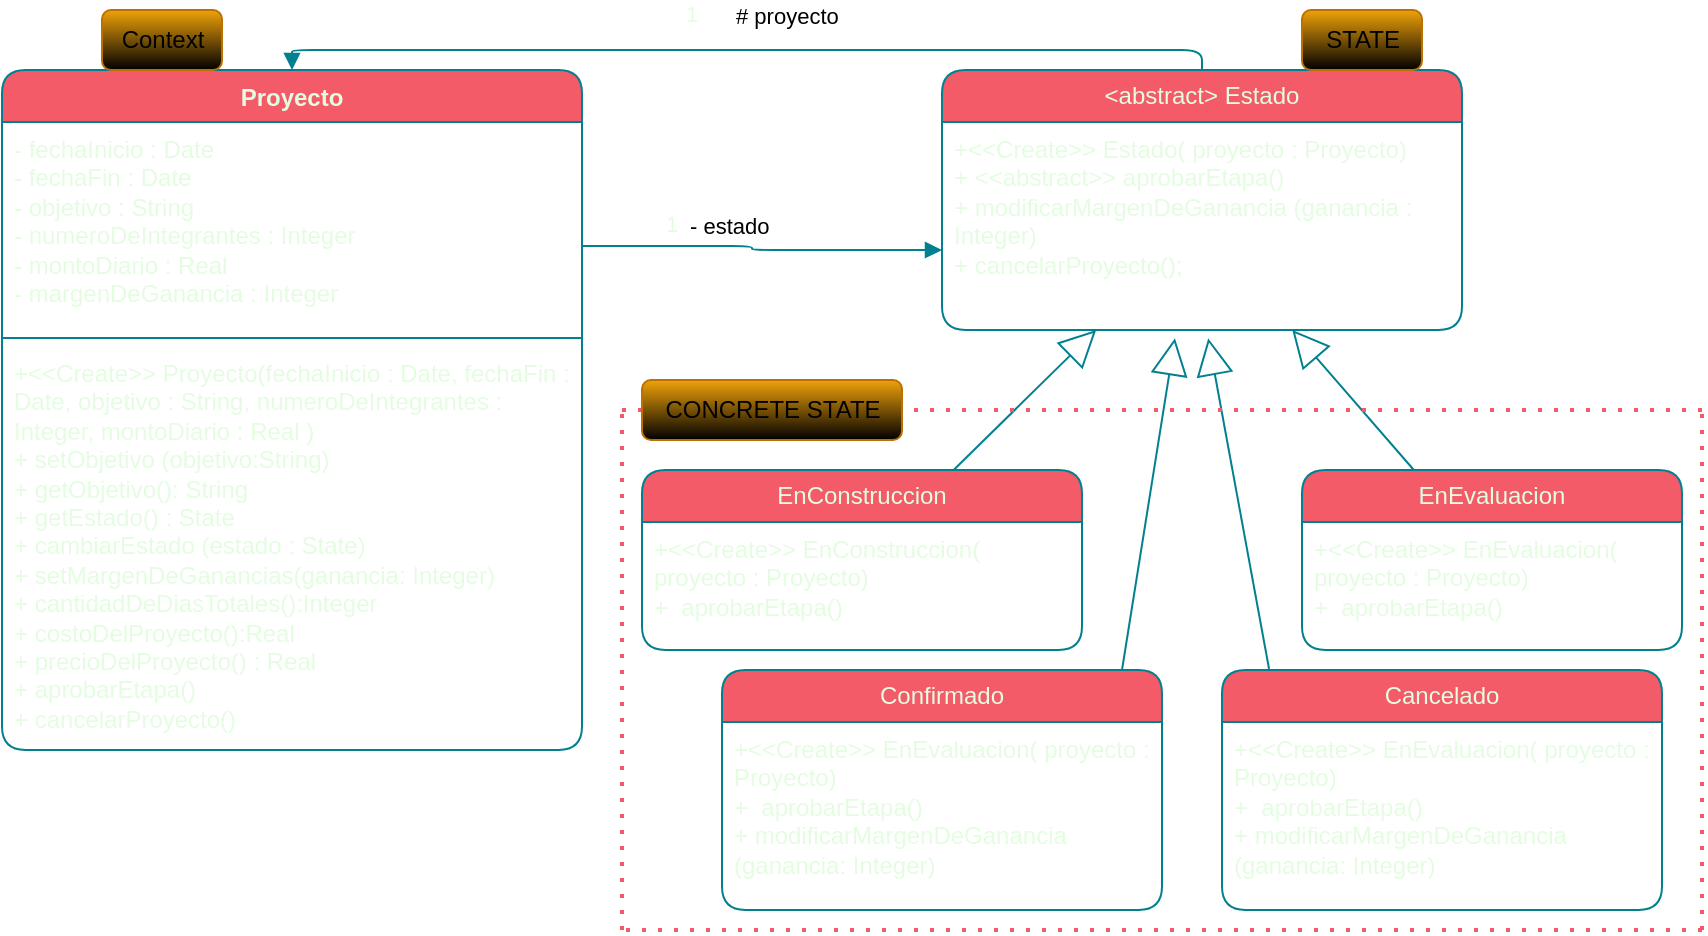 <mxfile version="24.0.4" type="device">
  <diagram name="Página-1" id="rnQ-FR-HW7EkudksvXDS">
    <mxGraphModel dx="1489" dy="478" grid="1" gridSize="10" guides="1" tooltips="1" connect="1" arrows="1" fold="1" page="1" pageScale="1" pageWidth="827" pageHeight="1169" math="0" shadow="0">
      <root>
        <mxCell id="0" />
        <mxCell id="1" parent="0" />
        <mxCell id="elaqadn__Zsb7Rm-6npa-1" value="Proyecto" style="swimlane;fontStyle=1;align=center;verticalAlign=top;childLayout=stackLayout;horizontal=1;startSize=26;horizontalStack=0;resizeParent=1;resizeParentMax=0;resizeLast=0;collapsible=1;marginBottom=0;whiteSpace=wrap;html=1;fillColor=#F45B69;fontColor=#E4FDE1;strokeColor=#028090;rounded=1;labelBackgroundColor=none;swimlaneFillColor=default;" parent="1" vertex="1">
          <mxGeometry x="-10" y="150" width="290" height="340" as="geometry" />
        </mxCell>
        <mxCell id="elaqadn__Zsb7Rm-6npa-2" value="&lt;div&gt;&lt;span style=&quot;background-color: initial;&quot;&gt;- fechaInicio : Date&lt;/span&gt;&lt;br&gt;&lt;/div&gt;&lt;div&gt;- fechaFin : Date&lt;/div&gt;&lt;div&gt;- objetivo : String&lt;/div&gt;&lt;div&gt;- numeroDeIntegrantes : Integer&lt;/div&gt;&lt;div&gt;- montoDiario&amp;nbsp;&lt;span style=&quot;background-color: initial;&quot;&gt;: Real&lt;/span&gt;&lt;div style=&quot;background-color:#2f2f2f;padding:0px 0px 0px 2px;&quot;&gt;&lt;div style=&quot;color: rgb(170, 170, 170); font-family: Consolas; font-size: 10pt; white-space: pre;&quot;&gt;&lt;p style=&quot;background-color:#373737;margin:0;&quot;&gt;&lt;span style=&quot;color:#d9e8f7;&quot;&gt;&lt;/span&gt;&lt;/p&gt;&lt;/div&gt;&lt;/div&gt;&lt;/div&gt;&lt;div&gt;- margenDeGanancia : Integer&lt;/div&gt;" style="text;strokeColor=none;fillColor=none;align=left;verticalAlign=top;spacingLeft=4;spacingRight=4;overflow=hidden;rotatable=0;points=[[0,0.5],[1,0.5]];portConstraint=eastwest;whiteSpace=wrap;html=1;rounded=1;labelBackgroundColor=none;fontColor=#E4FDE1;" parent="elaqadn__Zsb7Rm-6npa-1" vertex="1">
          <mxGeometry y="26" width="290" height="104" as="geometry" />
        </mxCell>
        <mxCell id="elaqadn__Zsb7Rm-6npa-3" value="" style="line;strokeWidth=1;fillColor=none;align=left;verticalAlign=middle;spacingTop=-1;spacingLeft=3;spacingRight=3;rotatable=0;labelPosition=right;points=[];portConstraint=eastwest;strokeColor=#028090;rounded=1;labelBackgroundColor=none;fontColor=#E4FDE1;" parent="elaqadn__Zsb7Rm-6npa-1" vertex="1">
          <mxGeometry y="130" width="290" height="8" as="geometry" />
        </mxCell>
        <mxCell id="elaqadn__Zsb7Rm-6npa-4" value="+&amp;lt;&amp;lt;Create&amp;gt;&amp;gt; Proyecto(&lt;span style=&quot;background-color: initial;&quot;&gt;fechaInicio : Date,&amp;nbsp;&lt;/span&gt;&lt;span style=&quot;background-color: initial;&quot;&gt;fechaFin : Date,&amp;nbsp;&lt;/span&gt;&lt;span style=&quot;background-color: initial;&quot;&gt;objetivo : String,&lt;/span&gt;&lt;span style=&quot;background-color: initial;&quot;&gt;&amp;nbsp;numeroDeIntegrantes : Integer,&lt;/span&gt;&lt;span style=&quot;background-color: initial;&quot;&gt;&amp;nbsp;montoDiario&amp;nbsp;&lt;/span&gt;&lt;span style=&quot;background-color: initial;&quot;&gt;: Real&amp;nbsp;&lt;/span&gt;)&lt;div&gt;+ setObjetivo (objetivo:String)&lt;/div&gt;&lt;div&gt;&lt;span style=&quot;background-color: initial;&quot;&gt;+ getObjetivo(): String&lt;/span&gt;&lt;br&gt;&lt;/div&gt;&lt;div&gt;&lt;span style=&quot;background-color: initial;&quot;&gt;+ getEstado() : State&lt;/span&gt;&lt;br&gt;&lt;/div&gt;&lt;div&gt;&lt;span style=&quot;background-color: initial;&quot;&gt;+ cambiarEstado (estado : State)&lt;/span&gt;&lt;br&gt;&lt;/div&gt;&lt;div&gt;&lt;span style=&quot;background-color: initial;&quot;&gt;+ setMargenDeGanancias(ganancia: Integer) &lt;/span&gt;&lt;span style=&quot;background-color: initial;&quot;&gt;+&amp;nbsp;&lt;/span&gt;&lt;span style=&quot;background-color: initial;&quot;&gt;cantidadDeDiasTotales():Integer&lt;/span&gt;&lt;/div&gt;&lt;div&gt;&lt;span style=&quot;background-color: initial;&quot;&gt;+ costoDelProyecto&lt;/span&gt;&lt;span style=&quot;background-color: initial;&quot;&gt;():Real&lt;/span&gt;&lt;br&gt;&lt;/div&gt;&lt;div&gt;+ precioDelProyecto() : Real&lt;br&gt;&lt;/div&gt;&lt;div&gt;&lt;span style=&quot;background-color: initial;&quot;&gt;+ aprobarEtapa()&amp;nbsp;&lt;/span&gt;&lt;/div&gt;&lt;div&gt;+ cancelarProyecto()&lt;/div&gt;&lt;div style=&quot;background-color:#2f2f2f;padding:0px 0px 0px 2px;&quot;&gt;&lt;div style=&quot;color: rgb(170, 170, 170); font-family: Consolas; font-size: 10pt; white-space: pre;&quot;&gt;&lt;p style=&quot;background-color:#373737;margin:0;&quot;&gt;&lt;span style=&quot;color:#d9e8f7;&quot;&gt;&lt;/span&gt;&lt;/p&gt;&lt;/div&gt;&lt;/div&gt;" style="text;strokeColor=none;fillColor=none;align=left;verticalAlign=top;spacingLeft=4;spacingRight=4;overflow=hidden;rotatable=0;points=[[0,0.5],[1,0.5]];portConstraint=eastwest;whiteSpace=wrap;html=1;rounded=1;labelBackgroundColor=none;fontColor=#E4FDE1;" parent="elaqadn__Zsb7Rm-6npa-1" vertex="1">
          <mxGeometry y="138" width="290" height="202" as="geometry" />
        </mxCell>
        <mxCell id="elaqadn__Zsb7Rm-6npa-5" value="&amp;lt;abstract&amp;gt; Estado" style="swimlane;fontStyle=0;childLayout=stackLayout;horizontal=1;startSize=26;fillColor=#F45B69;horizontalStack=0;resizeParent=1;resizeParentMax=0;resizeLast=0;collapsible=1;marginBottom=0;whiteSpace=wrap;html=1;fontColor=#E4FDE1;strokeColor=#028090;rounded=1;labelBackgroundColor=none;swimlaneFillColor=default;" parent="1" vertex="1">
          <mxGeometry x="460" y="150" width="260" height="130" as="geometry" />
        </mxCell>
        <mxCell id="G7_AeDBWMxpFMUD4EurX-3" value="+&amp;lt;&amp;lt;Create&amp;gt;&amp;gt; Estado( proyecto : Proyecto)&lt;div&gt;+ &amp;lt;&amp;lt;abstract&amp;gt;&amp;gt; aprobarEtapa()&lt;/div&gt;&lt;div&gt;+ modificarMargenDeGanancia (ganancia : Integer)&lt;/div&gt;&lt;div&gt;+ cancelarProyecto();&lt;/div&gt;&lt;div&gt;&lt;br&gt;&lt;/div&gt;&lt;div style=&quot;background-color:#2f2f2f;padding:0px 0px 0px 2px;&quot;&gt;&lt;div style=&quot;color: rgb(170, 170, 170); font-family: Consolas; font-size: 10pt; white-space: pre;&quot;&gt;&lt;p style=&quot;background-color:#373737;margin:0;&quot;&gt;&lt;span style=&quot;color:#d9e8f7;&quot;&gt;&lt;/span&gt;&lt;/p&gt;&lt;/div&gt;&lt;/div&gt;" style="text;strokeColor=none;fillColor=none;align=left;verticalAlign=top;spacingLeft=4;spacingRight=4;overflow=hidden;rotatable=0;points=[[0,0.5],[1,0.5]];portConstraint=eastwest;whiteSpace=wrap;html=1;rounded=1;labelBackgroundColor=none;fontColor=#E4FDE1;" parent="elaqadn__Zsb7Rm-6npa-5" vertex="1">
          <mxGeometry y="26" width="260" height="104" as="geometry" />
        </mxCell>
        <mxCell id="elaqadn__Zsb7Rm-6npa-12" value="- estado" style="endArrow=block;endFill=1;html=1;edgeStyle=orthogonalEdgeStyle;align=left;verticalAlign=top;rounded=1;labelBackgroundColor=none;strokeColor=#028090;fontColor=default;" parent="1" source="elaqadn__Zsb7Rm-6npa-2" target="elaqadn__Zsb7Rm-6npa-5" edge="1">
          <mxGeometry x="-0.434" y="23" relative="1" as="geometry">
            <mxPoint x="280" y="213" as="sourcePoint" />
            <mxPoint x="490" y="210" as="targetPoint" />
            <Array as="points">
              <mxPoint x="365" y="238" />
              <mxPoint x="365" y="240" />
            </Array>
            <mxPoint as="offset" />
          </mxGeometry>
        </mxCell>
        <mxCell id="elaqadn__Zsb7Rm-6npa-13" value="1" style="edgeLabel;resizable=0;html=1;align=left;verticalAlign=bottom;rounded=1;labelBackgroundColor=none;fontColor=#E4FDE1;" parent="elaqadn__Zsb7Rm-6npa-12" connectable="0" vertex="1">
          <mxGeometry x="-1" relative="1" as="geometry">
            <mxPoint x="40" y="-3" as="offset" />
          </mxGeometry>
        </mxCell>
        <mxCell id="elaqadn__Zsb7Rm-6npa-16" value="# proyecto" style="endArrow=block;endFill=1;html=1;edgeStyle=orthogonalEdgeStyle;align=left;verticalAlign=top;rounded=1;entryX=0.5;entryY=0;entryDx=0;entryDy=0;exitX=0.5;exitY=0;exitDx=0;exitDy=0;labelBackgroundColor=none;strokeColor=#028090;fontColor=default;" parent="1" source="elaqadn__Zsb7Rm-6npa-5" target="elaqadn__Zsb7Rm-6npa-1" edge="1">
          <mxGeometry x="0.034" y="-30" relative="1" as="geometry">
            <mxPoint x="330" y="310" as="sourcePoint" />
            <mxPoint x="490" y="310" as="targetPoint" />
            <mxPoint as="offset" />
          </mxGeometry>
        </mxCell>
        <mxCell id="elaqadn__Zsb7Rm-6npa-17" value="1" style="edgeLabel;resizable=0;html=1;align=left;verticalAlign=bottom;rounded=1;labelBackgroundColor=none;fontColor=#E4FDE1;" parent="elaqadn__Zsb7Rm-6npa-16" connectable="0" vertex="1">
          <mxGeometry x="-1" relative="1" as="geometry">
            <mxPoint x="-260" y="-20" as="offset" />
          </mxGeometry>
        </mxCell>
        <mxCell id="elaqadn__Zsb7Rm-6npa-18" value="EnConstruccion" style="swimlane;fontStyle=0;childLayout=stackLayout;horizontal=1;startSize=26;fillColor=#F45B69;horizontalStack=0;resizeParent=1;resizeParentMax=0;resizeLast=0;collapsible=1;marginBottom=0;whiteSpace=wrap;html=1;fontColor=#E4FDE1;strokeColor=#028090;rounded=1;labelBackgroundColor=none;swimlaneFillColor=default;" parent="1" vertex="1">
          <mxGeometry x="310" y="350" width="220" height="90" as="geometry" />
        </mxCell>
        <mxCell id="xnKCgcT63qczrDErJ37x-6" value="+&amp;lt;&amp;lt;Create&amp;gt;&amp;gt; EnConstruccion( proyecto : Proyecto)&lt;div&gt;+&amp;nbsp; aprobarEtapa()&lt;/div&gt;&lt;div&gt;&lt;br&gt;&lt;/div&gt;&lt;div style=&quot;background-color:#2f2f2f;padding:0px 0px 0px 2px;&quot;&gt;&lt;div style=&quot;color: rgb(170, 170, 170); font-family: Consolas; font-size: 10pt; white-space: pre;&quot;&gt;&lt;p style=&quot;background-color:#373737;margin:0;&quot;&gt;&lt;span style=&quot;color:#d9e8f7;&quot;&gt;&lt;/span&gt;&lt;/p&gt;&lt;/div&gt;&lt;/div&gt;" style="text;strokeColor=none;fillColor=none;align=left;verticalAlign=top;spacingLeft=4;spacingRight=4;overflow=hidden;rotatable=0;points=[[0,0.5],[1,0.5]];portConstraint=eastwest;whiteSpace=wrap;html=1;rounded=1;labelBackgroundColor=none;fontColor=#E4FDE1;" vertex="1" parent="elaqadn__Zsb7Rm-6npa-18">
          <mxGeometry y="26" width="220" height="64" as="geometry" />
        </mxCell>
        <mxCell id="elaqadn__Zsb7Rm-6npa-30" value="&lt;span style=&quot;text-align: left;&quot;&gt;EnEvaluacion&lt;/span&gt;" style="swimlane;fontStyle=0;childLayout=stackLayout;horizontal=1;startSize=26;fillColor=#F45B69;horizontalStack=0;resizeParent=1;resizeParentMax=0;resizeLast=0;collapsible=1;marginBottom=0;whiteSpace=wrap;html=1;fontColor=#E4FDE1;strokeColor=#028090;rounded=1;labelBackgroundColor=none;swimlaneFillColor=default;" parent="1" vertex="1">
          <mxGeometry x="640" y="350" width="190" height="90" as="geometry" />
        </mxCell>
        <mxCell id="xnKCgcT63qczrDErJ37x-7" value="+&amp;lt;&amp;lt;Create&amp;gt;&amp;gt; EnEvaluacion( proyecto : Proyecto)&lt;div&gt;+&amp;nbsp; aprobarEtapa()&lt;/div&gt;&lt;div&gt;&lt;br&gt;&lt;/div&gt;&lt;div style=&quot;background-color:#2f2f2f;padding:0px 0px 0px 2px;&quot;&gt;&lt;div style=&quot;color: rgb(170, 170, 170); font-family: Consolas; font-size: 10pt; white-space: pre;&quot;&gt;&lt;p style=&quot;background-color:#373737;margin:0;&quot;&gt;&lt;span style=&quot;color:#d9e8f7;&quot;&gt;&lt;/span&gt;&lt;/p&gt;&lt;/div&gt;&lt;/div&gt;" style="text;strokeColor=none;fillColor=none;align=left;verticalAlign=top;spacingLeft=4;spacingRight=4;overflow=hidden;rotatable=0;points=[[0,0.5],[1,0.5]];portConstraint=eastwest;whiteSpace=wrap;html=1;rounded=1;labelBackgroundColor=none;fontColor=#E4FDE1;" vertex="1" parent="elaqadn__Zsb7Rm-6npa-30">
          <mxGeometry y="26" width="190" height="64" as="geometry" />
        </mxCell>
        <mxCell id="elaqadn__Zsb7Rm-6npa-45" value="" style="endArrow=block;endSize=16;endFill=0;html=1;rounded=1;labelBackgroundColor=none;strokeColor=#028090;fontColor=default;" parent="1" source="elaqadn__Zsb7Rm-6npa-18" target="G7_AeDBWMxpFMUD4EurX-3" edge="1">
          <mxGeometry x="0.111" width="160" relative="1" as="geometry">
            <mxPoint x="580" y="370" as="sourcePoint" />
            <mxPoint x="720" y="380" as="targetPoint" />
            <mxPoint as="offset" />
          </mxGeometry>
        </mxCell>
        <mxCell id="elaqadn__Zsb7Rm-6npa-64" value="STATE" style="text;html=1;align=center;verticalAlign=middle;resizable=0;points=[];autosize=1;strokeColor=#BD7000;fillColor=#f0a30a;rounded=1;labelBackgroundColor=none;shadow=0;textShadow=0;glass=0;fontColor=#000000;gradientColor=default;" parent="1" vertex="1">
          <mxGeometry x="640" y="120" width="60" height="30" as="geometry" />
        </mxCell>
        <mxCell id="elaqadn__Zsb7Rm-6npa-68" value="Context" style="text;html=1;align=center;verticalAlign=middle;resizable=0;points=[];autosize=1;strokeColor=#BD7000;fillColor=#f0a30a;rounded=1;labelBackgroundColor=none;shadow=0;textShadow=0;glass=0;fontColor=#000000;gradientColor=default;" parent="1" vertex="1">
          <mxGeometry x="40" y="120" width="60" height="30" as="geometry" />
        </mxCell>
        <mxCell id="elaqadn__Zsb7Rm-6npa-79" value="" style="endArrow=block;endSize=16;endFill=0;html=1;rounded=1;labelBackgroundColor=none;strokeColor=#028090;fontColor=default;" parent="1" source="elaqadn__Zsb7Rm-6npa-30" edge="1" target="G7_AeDBWMxpFMUD4EurX-3">
          <mxGeometry x="0.111" width="160" relative="1" as="geometry">
            <mxPoint x="456" y="330" as="sourcePoint" />
            <mxPoint x="619.014" y="250" as="targetPoint" />
            <mxPoint as="offset" />
          </mxGeometry>
        </mxCell>
        <mxCell id="elaqadn__Zsb7Rm-6npa-80" value="Cancelado" style="swimlane;fontStyle=0;childLayout=stackLayout;horizontal=1;startSize=26;fillColor=#F45B69;horizontalStack=0;resizeParent=1;resizeParentMax=0;resizeLast=0;collapsible=1;marginBottom=0;whiteSpace=wrap;html=1;fontColor=#E4FDE1;strokeColor=#028090;rounded=1;labelBackgroundColor=none;swimlaneFillColor=default;" parent="1" vertex="1">
          <mxGeometry x="600" y="450" width="220" height="120" as="geometry" />
        </mxCell>
        <mxCell id="xnKCgcT63qczrDErJ37x-8" value="+&amp;lt;&amp;lt;Create&amp;gt;&amp;gt; EnEvaluacion( proyecto : Proyecto)&lt;div&gt;+&amp;nbsp; aprobarEtapa()&lt;/div&gt;&lt;div&gt;+ modificarMargenDeGanancia (ganancia: Integer)&lt;/div&gt;&lt;div&gt;&lt;br&gt;&lt;/div&gt;&lt;div style=&quot;background-color:#2f2f2f;padding:0px 0px 0px 2px;&quot;&gt;&lt;div style=&quot;color: rgb(170, 170, 170); font-family: Consolas; font-size: 10pt; white-space: pre;&quot;&gt;&lt;p style=&quot;background-color:#373737;margin:0;&quot;&gt;&lt;span style=&quot;color:#d9e8f7;&quot;&gt;&lt;/span&gt;&lt;/p&gt;&lt;/div&gt;&lt;/div&gt;" style="text;strokeColor=none;fillColor=none;align=left;verticalAlign=top;spacingLeft=4;spacingRight=4;overflow=hidden;rotatable=0;points=[[0,0.5],[1,0.5]];portConstraint=eastwest;whiteSpace=wrap;html=1;rounded=1;labelBackgroundColor=none;fontColor=#E4FDE1;" vertex="1" parent="elaqadn__Zsb7Rm-6npa-80">
          <mxGeometry y="26" width="220" height="94" as="geometry" />
        </mxCell>
        <mxCell id="elaqadn__Zsb7Rm-6npa-82" value="" style="endArrow=block;endSize=16;endFill=0;html=1;rounded=1;labelBackgroundColor=none;strokeColor=#028090;fontColor=default;exitX=0.107;exitY=-0.004;exitDx=0;exitDy=0;entryX=0.512;entryY=1.04;entryDx=0;entryDy=0;entryPerimeter=0;exitPerimeter=0;" parent="1" source="elaqadn__Zsb7Rm-6npa-80" edge="1" target="G7_AeDBWMxpFMUD4EurX-3">
          <mxGeometry x="0.111" width="160" relative="1" as="geometry">
            <mxPoint x="580" y="460" as="sourcePoint" />
            <mxPoint x="600" y="340" as="targetPoint" />
            <mxPoint as="offset" />
          </mxGeometry>
        </mxCell>
        <mxCell id="xnKCgcT63qczrDErJ37x-2" value="" style="endArrow=none;dashed=1;html=1;dashPattern=1 3;strokeWidth=2;rounded=0;fillColor=#d80073;strokeColor=#f45b69;" edge="1" parent="1">
          <mxGeometry width="50" height="50" relative="1" as="geometry">
            <mxPoint x="300" y="580" as="sourcePoint" />
            <mxPoint x="300" y="320" as="targetPoint" />
          </mxGeometry>
        </mxCell>
        <mxCell id="xnKCgcT63qczrDErJ37x-3" value="" style="endArrow=none;dashed=1;html=1;dashPattern=1 3;strokeWidth=2;rounded=0;fillColor=#d80073;strokeColor=#f45b69;" edge="1" parent="1">
          <mxGeometry width="50" height="50" relative="1" as="geometry">
            <mxPoint x="840" y="580" as="sourcePoint" />
            <mxPoint x="840" y="320" as="targetPoint" />
            <Array as="points">
              <mxPoint x="840" y="455" />
            </Array>
          </mxGeometry>
        </mxCell>
        <mxCell id="xnKCgcT63qczrDErJ37x-4" value="" style="endArrow=none;dashed=1;html=1;dashPattern=1 3;strokeWidth=2;rounded=0;fillColor=#d80073;strokeColor=#f45b69;" edge="1" parent="1" source="elaqadn__Zsb7Rm-6npa-66">
          <mxGeometry width="50" height="50" relative="1" as="geometry">
            <mxPoint x="840" y="320" as="sourcePoint" />
            <mxPoint x="300" y="320" as="targetPoint" />
          </mxGeometry>
        </mxCell>
        <mxCell id="xnKCgcT63qczrDErJ37x-5" value="" style="endArrow=none;dashed=1;html=1;dashPattern=1 3;strokeWidth=2;rounded=0;fillColor=#d80073;strokeColor=#f45b69;" edge="1" parent="1">
          <mxGeometry width="50" height="50" relative="1" as="geometry">
            <mxPoint x="840" y="580" as="sourcePoint" />
            <mxPoint x="300" y="580" as="targetPoint" />
          </mxGeometry>
        </mxCell>
        <mxCell id="xnKCgcT63qczrDErJ37x-10" value="Confirmado" style="swimlane;fontStyle=0;childLayout=stackLayout;horizontal=1;startSize=26;fillColor=#F45B69;horizontalStack=0;resizeParent=1;resizeParentMax=0;resizeLast=0;collapsible=1;marginBottom=0;whiteSpace=wrap;html=1;fontColor=#E4FDE1;strokeColor=#028090;rounded=1;labelBackgroundColor=none;swimlaneFillColor=default;" vertex="1" parent="1">
          <mxGeometry x="350" y="450" width="220" height="120" as="geometry" />
        </mxCell>
        <mxCell id="xnKCgcT63qczrDErJ37x-11" value="+&amp;lt;&amp;lt;Create&amp;gt;&amp;gt; EnEvaluacion( proyecto : Proyecto)&lt;div&gt;+&amp;nbsp; aprobarEtapa()&lt;/div&gt;&lt;div&gt;+ modificarMargenDeGanancia (ganancia: Integer)&lt;/div&gt;&lt;div&gt;&lt;br&gt;&lt;/div&gt;&lt;div style=&quot;background-color:#2f2f2f;padding:0px 0px 0px 2px;&quot;&gt;&lt;div style=&quot;color: rgb(170, 170, 170); font-family: Consolas; font-size: 10pt; white-space: pre;&quot;&gt;&lt;p style=&quot;background-color:#373737;margin:0;&quot;&gt;&lt;span style=&quot;color:#d9e8f7;&quot;&gt;&lt;/span&gt;&lt;/p&gt;&lt;/div&gt;&lt;/div&gt;" style="text;strokeColor=none;fillColor=none;align=left;verticalAlign=top;spacingLeft=4;spacingRight=4;overflow=hidden;rotatable=0;points=[[0,0.5],[1,0.5]];portConstraint=eastwest;whiteSpace=wrap;html=1;rounded=1;labelBackgroundColor=none;fontColor=#E4FDE1;" vertex="1" parent="xnKCgcT63qczrDErJ37x-10">
          <mxGeometry y="26" width="220" height="94" as="geometry" />
        </mxCell>
        <mxCell id="xnKCgcT63qczrDErJ37x-12" value="" style="endArrow=none;dashed=1;html=1;dashPattern=1 3;strokeWidth=2;rounded=0;fillColor=#d80073;strokeColor=#f45b69;" edge="1" parent="1" target="elaqadn__Zsb7Rm-6npa-66">
          <mxGeometry width="50" height="50" relative="1" as="geometry">
            <mxPoint x="840" y="320" as="sourcePoint" />
            <mxPoint x="300" y="320" as="targetPoint" />
          </mxGeometry>
        </mxCell>
        <mxCell id="elaqadn__Zsb7Rm-6npa-66" value="CONCRETE STATE" style="text;html=1;align=center;verticalAlign=middle;resizable=0;points=[];autosize=1;strokeColor=#BD7000;fillColor=#f0a30a;rounded=1;labelBackgroundColor=none;shadow=0;textShadow=0;glass=0;fontColor=#000000;gradientColor=default;" parent="1" vertex="1">
          <mxGeometry x="310" y="305" width="130" height="30" as="geometry" />
        </mxCell>
        <mxCell id="xnKCgcT63qczrDErJ37x-13" value="" style="endArrow=block;endSize=16;endFill=0;html=1;rounded=1;labelBackgroundColor=none;strokeColor=#028090;fontColor=default;entryX=0.448;entryY=1.04;entryDx=0;entryDy=0;entryPerimeter=0;" edge="1" parent="1" target="G7_AeDBWMxpFMUD4EurX-3">
          <mxGeometry x="0.111" width="160" relative="1" as="geometry">
            <mxPoint x="550" y="450" as="sourcePoint" />
            <mxPoint x="570" y="290" as="targetPoint" />
            <mxPoint as="offset" />
          </mxGeometry>
        </mxCell>
      </root>
    </mxGraphModel>
  </diagram>
</mxfile>
